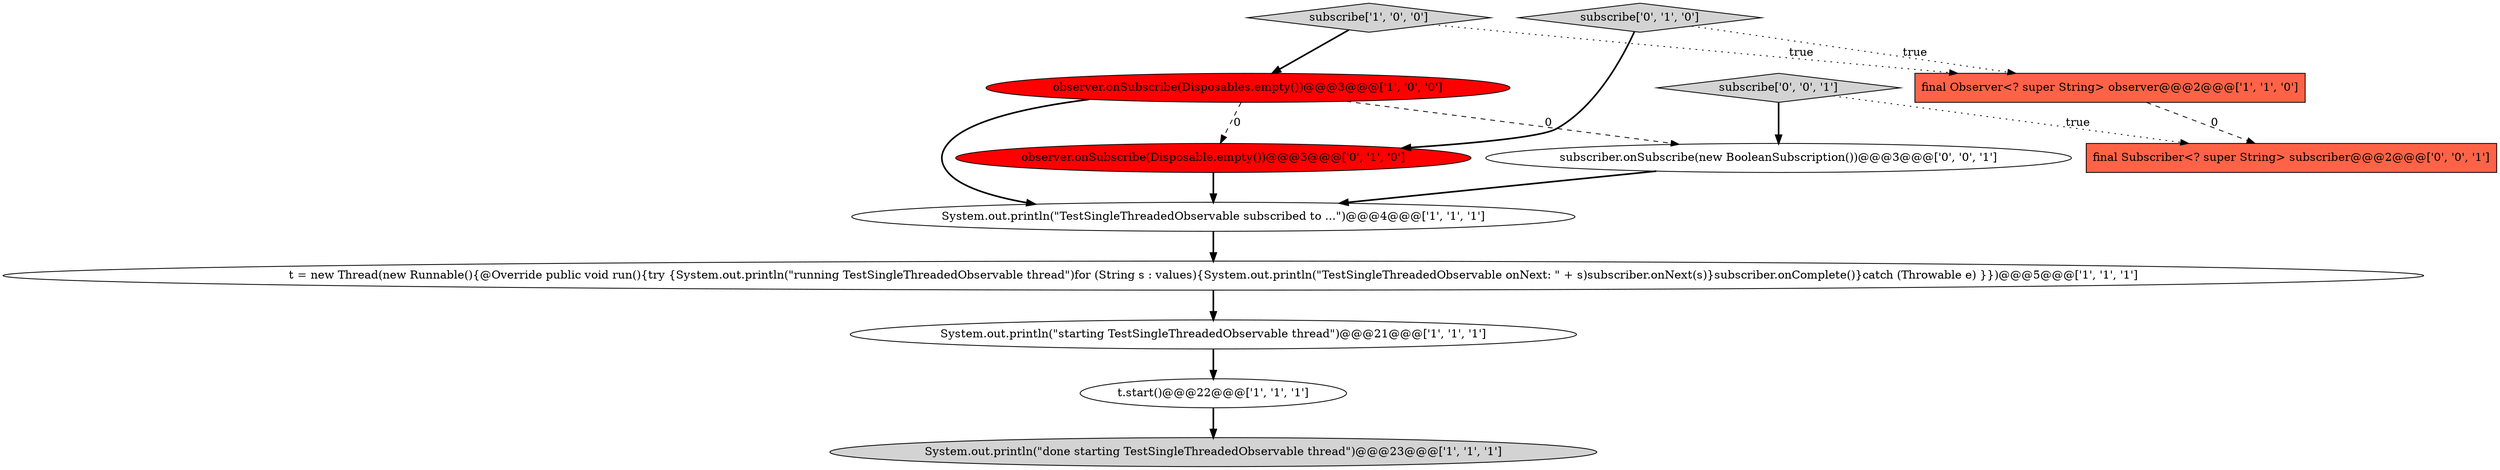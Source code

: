 digraph {
7 [style = filled, label = "t.start()@@@22@@@['1', '1', '1']", fillcolor = white, shape = ellipse image = "AAA0AAABBB1BBB"];
11 [style = filled, label = "final Subscriber<? super String> subscriber@@@2@@@['0', '0', '1']", fillcolor = tomato, shape = box image = "AAA0AAABBB3BBB"];
5 [style = filled, label = "t = new Thread(new Runnable(){@Override public void run(){try {System.out.println(\"running TestSingleThreadedObservable thread\")for (String s : values){System.out.println(\"TestSingleThreadedObservable onNext: \" + s)subscriber.onNext(s)}subscriber.onComplete()}catch (Throwable e) }})@@@5@@@['1', '1', '1']", fillcolor = white, shape = ellipse image = "AAA0AAABBB1BBB"];
6 [style = filled, label = "System.out.println(\"done starting TestSingleThreadedObservable thread\")@@@23@@@['1', '1', '1']", fillcolor = lightgray, shape = ellipse image = "AAA0AAABBB1BBB"];
12 [style = filled, label = "subscribe['0', '0', '1']", fillcolor = lightgray, shape = diamond image = "AAA0AAABBB3BBB"];
3 [style = filled, label = "subscribe['1', '0', '0']", fillcolor = lightgray, shape = diamond image = "AAA0AAABBB1BBB"];
8 [style = filled, label = "subscribe['0', '1', '0']", fillcolor = lightgray, shape = diamond image = "AAA0AAABBB2BBB"];
0 [style = filled, label = "observer.onSubscribe(Disposables.empty())@@@3@@@['1', '0', '0']", fillcolor = red, shape = ellipse image = "AAA1AAABBB1BBB"];
2 [style = filled, label = "final Observer<? super String> observer@@@2@@@['1', '1', '0']", fillcolor = tomato, shape = box image = "AAA0AAABBB1BBB"];
1 [style = filled, label = "System.out.println(\"starting TestSingleThreadedObservable thread\")@@@21@@@['1', '1', '1']", fillcolor = white, shape = ellipse image = "AAA0AAABBB1BBB"];
9 [style = filled, label = "observer.onSubscribe(Disposable.empty())@@@3@@@['0', '1', '0']", fillcolor = red, shape = ellipse image = "AAA1AAABBB2BBB"];
10 [style = filled, label = "subscriber.onSubscribe(new BooleanSubscription())@@@3@@@['0', '0', '1']", fillcolor = white, shape = ellipse image = "AAA0AAABBB3BBB"];
4 [style = filled, label = "System.out.println(\"TestSingleThreadedObservable subscribed to ...\")@@@4@@@['1', '1', '1']", fillcolor = white, shape = ellipse image = "AAA0AAABBB1BBB"];
2->11 [style = dashed, label="0"];
5->1 [style = bold, label=""];
12->10 [style = bold, label=""];
0->9 [style = dashed, label="0"];
9->4 [style = bold, label=""];
0->4 [style = bold, label=""];
4->5 [style = bold, label=""];
1->7 [style = bold, label=""];
8->2 [style = dotted, label="true"];
0->10 [style = dashed, label="0"];
3->0 [style = bold, label=""];
7->6 [style = bold, label=""];
3->2 [style = dotted, label="true"];
8->9 [style = bold, label=""];
12->11 [style = dotted, label="true"];
10->4 [style = bold, label=""];
}
